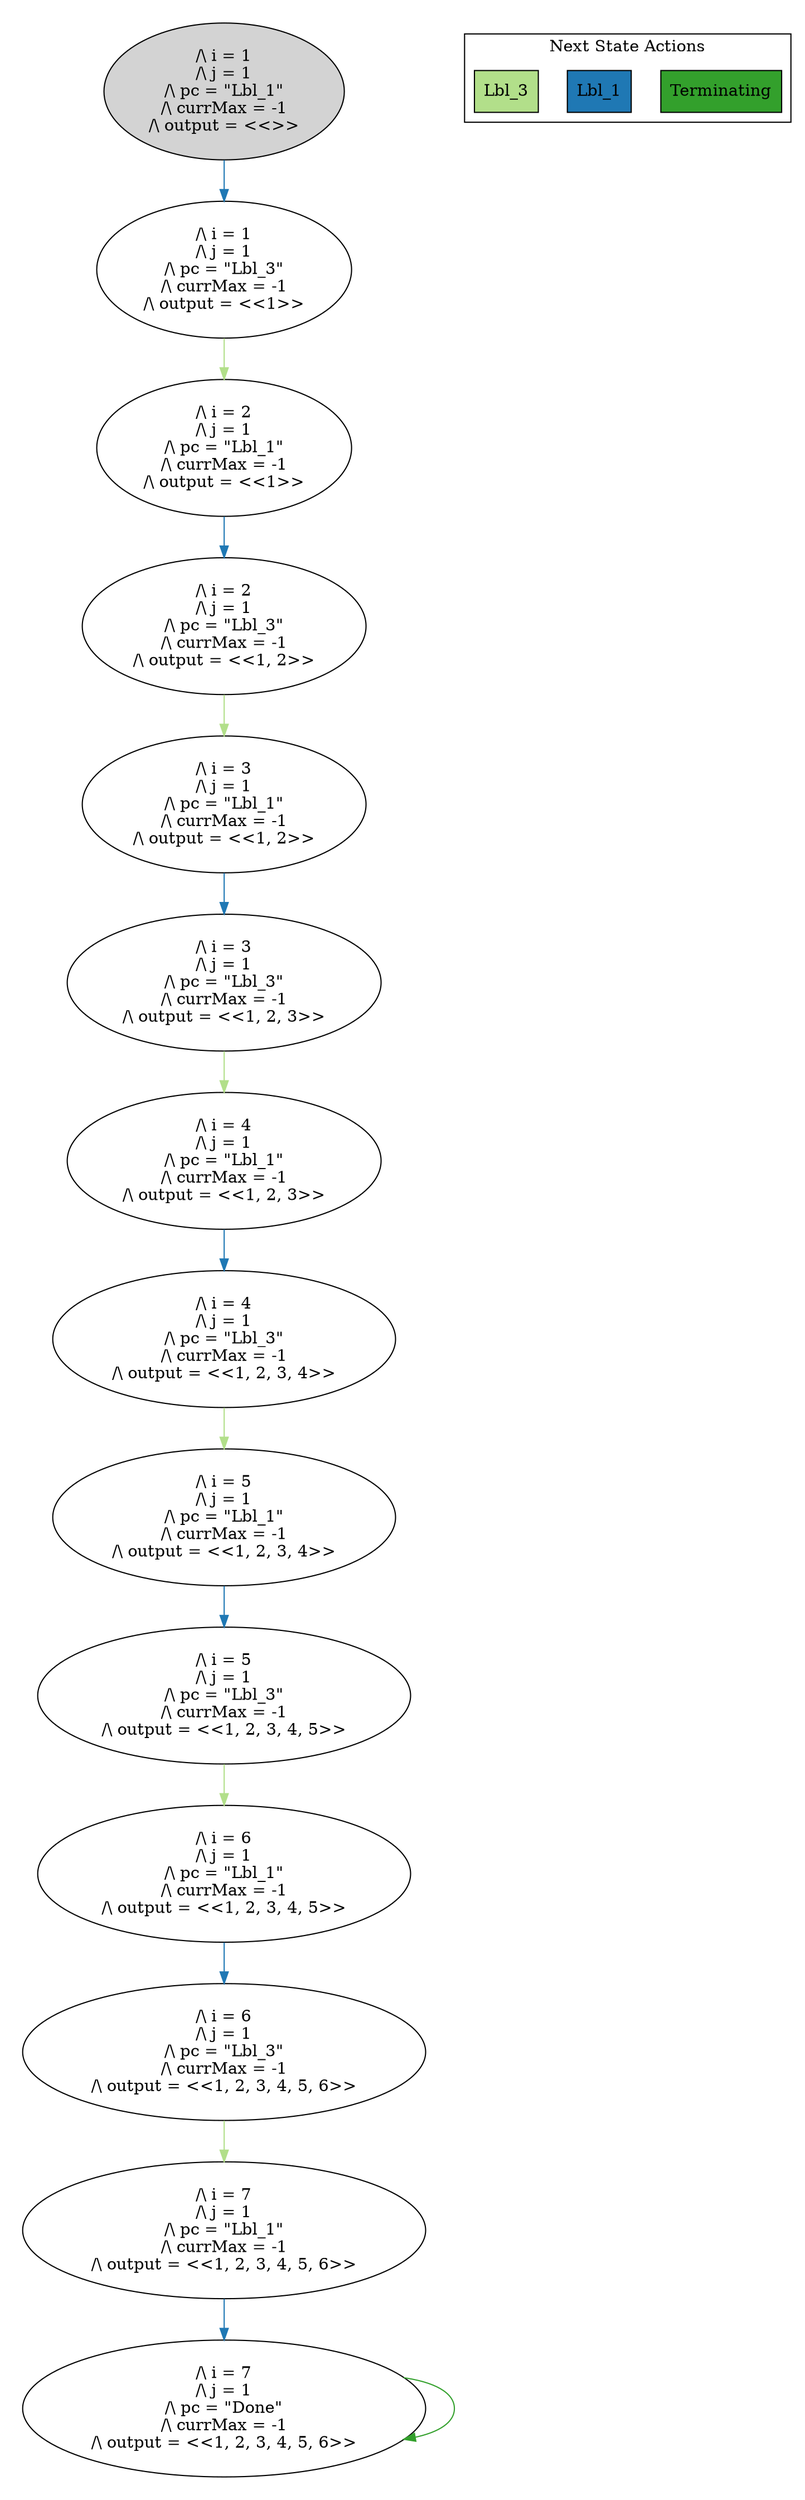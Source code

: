 strict digraph DiskGraph {
edge [colorscheme="paired12"]
nodesep=0.35;
subgraph cluster_graph {
color="white";
-1415149040931457737 [label="/\\ i = 1\n/\\ j = 1\n/\\ pc = \"Lbl_1\"\n/\\ currMax = -1\n/\\ output = <<>>",style = filled]
-1415149040931457737 -> 567415643843414285 [label="",color="2",fontcolor="2"];
567415643843414285 [label="/\\ i = 1\n/\\ j = 1\n/\\ pc = \"Lbl_3\"\n/\\ currMax = -1\n/\\ output = <<1>>"];
567415643843414285 -> 6430422163548677065 [label="",color="3",fontcolor="3"];
6430422163548677065 [label="/\\ i = 2\n/\\ j = 1\n/\\ pc = \"Lbl_1\"\n/\\ currMax = -1\n/\\ output = <<1>>"];
6430422163548677065 -> 5702048649034617600 [label="",color="2",fontcolor="2"];
5702048649034617600 [label="/\\ i = 2\n/\\ j = 1\n/\\ pc = \"Lbl_3\"\n/\\ currMax = -1\n/\\ output = <<1, 2>>"];
5702048649034617600 -> -531531777905298174 [label="",color="3",fontcolor="3"];
-531531777905298174 [label="/\\ i = 3\n/\\ j = 1\n/\\ pc = \"Lbl_1\"\n/\\ currMax = -1\n/\\ output = <<1, 2>>"];
-531531777905298174 -> 2409067317951086876 [label="",color="2",fontcolor="2"];
2409067317951086876 [label="/\\ i = 3\n/\\ j = 1\n/\\ pc = \"Lbl_3\"\n/\\ currMax = -1\n/\\ output = <<1, 2, 3>>"];
2409067317951086876 -> -4790644086598589818 [label="",color="3",fontcolor="3"];
-4790644086598589818 [label="/\\ i = 4\n/\\ j = 1\n/\\ pc = \"Lbl_1\"\n/\\ currMax = -1\n/\\ output = <<1, 2, 3>>"];
-4790644086598589818 -> 5318362240636705751 [label="",color="2",fontcolor="2"];
5318362240636705751 [label="/\\ i = 4\n/\\ j = 1\n/\\ pc = \"Lbl_3\"\n/\\ currMax = -1\n/\\ output = <<1, 2, 3, 4>>"];
5318362240636705751 -> -3143115246034838573 [label="",color="3",fontcolor="3"];
-3143115246034838573 [label="/\\ i = 5\n/\\ j = 1\n/\\ pc = \"Lbl_1\"\n/\\ currMax = -1\n/\\ output = <<1, 2, 3, 4>>"];
-3143115246034838573 -> 8784404981124278586 [label="",color="2",fontcolor="2"];
8784404981124278586 [label="/\\ i = 5\n/\\ j = 1\n/\\ pc = \"Lbl_3\"\n/\\ currMax = -1\n/\\ output = <<1, 2, 3, 4, 5>>"];
8784404981124278586 -> -1558465741969967109 [label="",color="3",fontcolor="3"];
-1558465741969967109 [label="/\\ i = 6\n/\\ j = 1\n/\\ pc = \"Lbl_1\"\n/\\ currMax = -1\n/\\ output = <<1, 2, 3, 4, 5>>"];
-1558465741969967109 -> 900299633511826065 [label="",color="2",fontcolor="2"];
900299633511826065 [label="/\\ i = 6\n/\\ j = 1\n/\\ pc = \"Lbl_3\"\n/\\ currMax = -1\n/\\ output = <<1, 2, 3, 4, 5, 6>>"];
900299633511826065 -> -3051620000781031508 [label="",color="3",fontcolor="3"];
-3051620000781031508 [label="/\\ i = 7\n/\\ j = 1\n/\\ pc = \"Lbl_1\"\n/\\ currMax = -1\n/\\ output = <<1, 2, 3, 4, 5, 6>>"];
-3051620000781031508 -> 7199106230700229252 [label="",color="2",fontcolor="2"];
7199106230700229252 [label="/\\ i = 7\n/\\ j = 1\n/\\ pc = \"Done\"\n/\\ currMax = -1\n/\\ output = <<1, 2, 3, 4, 5, 6>>"];
7199106230700229252 -> 7199106230700229252 [label="",color="4",fontcolor="4"];
{rank = same; -1415149040931457737;}
{rank = same; 567415643843414285;}
{rank = same; 6430422163548677065;}
{rank = same; 5702048649034617600;}
{rank = same; -531531777905298174;}
{rank = same; 2409067317951086876;}
{rank = same; -4790644086598589818;}
{rank = same; 5318362240636705751;}
{rank = same; -3143115246034838573;}
{rank = same; 8784404981124278586;}
{rank = same; -1558465741969967109;}
{rank = same; 900299633511826065;}
{rank = same; -3051620000781031508;}
{rank = same; 7199106230700229252;}
}
subgraph cluster_legend {graph[style=bold];label = "Next State Actions" style="solid"
node [ labeljust="l",colorscheme="paired12",style=filled,shape=record ]
Terminating [label="Terminating",fillcolor=4]
Lbl_1 [label="Lbl_1",fillcolor=2]
Lbl_3 [label="Lbl_3",fillcolor=3]
}}